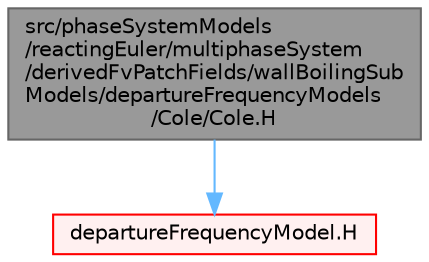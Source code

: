 digraph "src/phaseSystemModels/reactingEuler/multiphaseSystem/derivedFvPatchFields/wallBoilingSubModels/departureFrequencyModels/Cole/Cole.H"
{
 // LATEX_PDF_SIZE
  bgcolor="transparent";
  edge [fontname=Helvetica,fontsize=10,labelfontname=Helvetica,labelfontsize=10];
  node [fontname=Helvetica,fontsize=10,shape=box,height=0.2,width=0.4];
  Node1 [id="Node000001",label="src/phaseSystemModels\l/reactingEuler/multiphaseSystem\l/derivedFvPatchFields/wallBoilingSub\lModels/departureFrequencyModels\l/Cole/Cole.H",height=0.2,width=0.4,color="gray40", fillcolor="grey60", style="filled", fontcolor="black",tooltip=" "];
  Node1 -> Node2 [id="edge1_Node000001_Node000002",color="steelblue1",style="solid",tooltip=" "];
  Node2 [id="Node000002",label="departureFrequencyModel.H",height=0.2,width=0.4,color="red", fillcolor="#FFF0F0", style="filled",URL="$departureFrequencyModel_8H.html",tooltip=" "];
}
